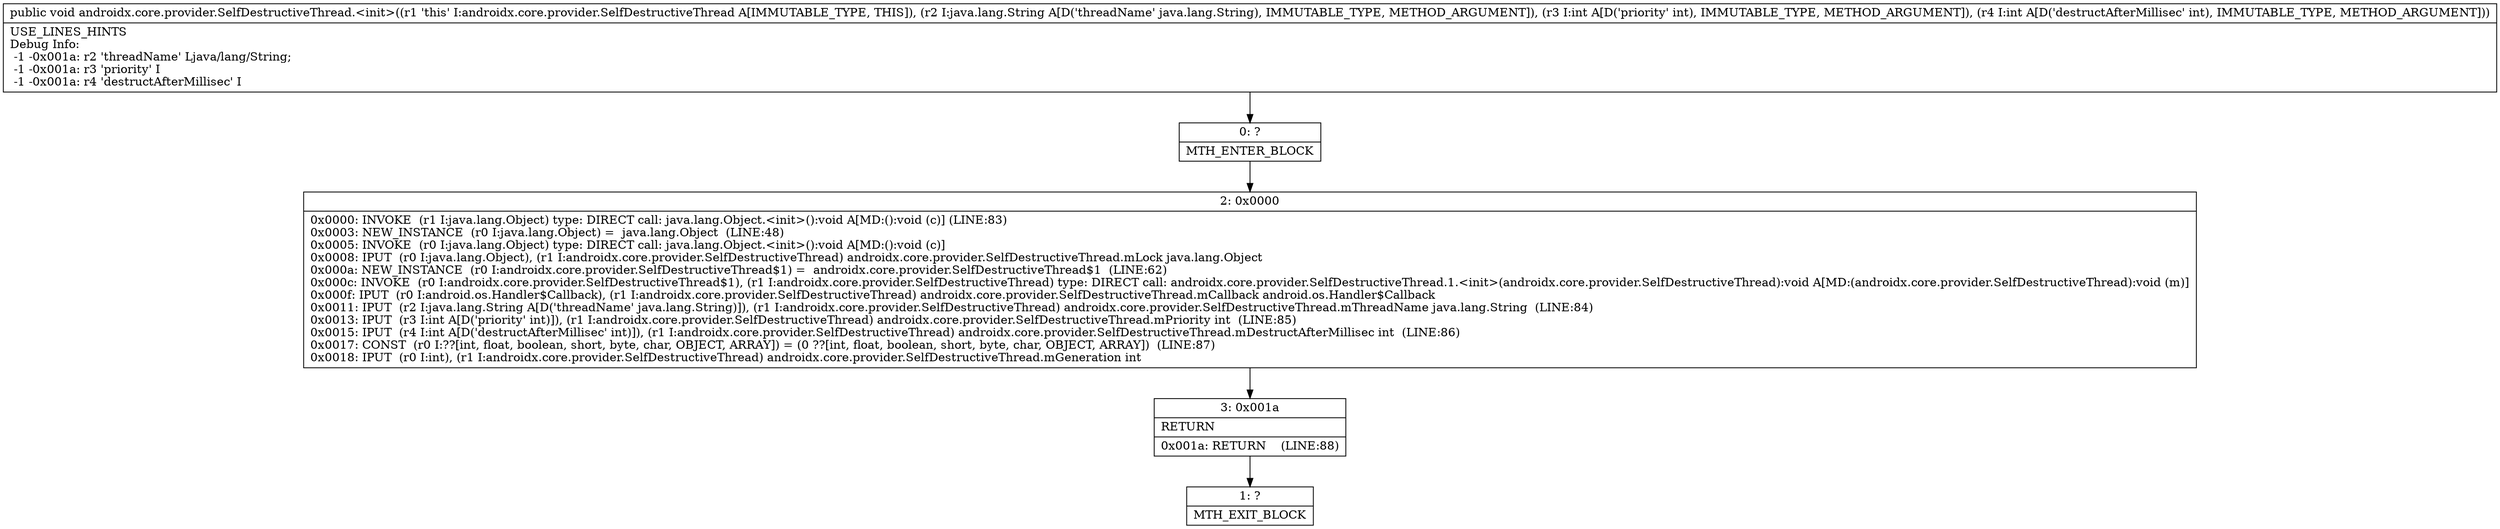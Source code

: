 digraph "CFG forandroidx.core.provider.SelfDestructiveThread.\<init\>(Ljava\/lang\/String;II)V" {
Node_0 [shape=record,label="{0\:\ ?|MTH_ENTER_BLOCK\l}"];
Node_2 [shape=record,label="{2\:\ 0x0000|0x0000: INVOKE  (r1 I:java.lang.Object) type: DIRECT call: java.lang.Object.\<init\>():void A[MD:():void (c)] (LINE:83)\l0x0003: NEW_INSTANCE  (r0 I:java.lang.Object) =  java.lang.Object  (LINE:48)\l0x0005: INVOKE  (r0 I:java.lang.Object) type: DIRECT call: java.lang.Object.\<init\>():void A[MD:():void (c)]\l0x0008: IPUT  (r0 I:java.lang.Object), (r1 I:androidx.core.provider.SelfDestructiveThread) androidx.core.provider.SelfDestructiveThread.mLock java.lang.Object \l0x000a: NEW_INSTANCE  (r0 I:androidx.core.provider.SelfDestructiveThread$1) =  androidx.core.provider.SelfDestructiveThread$1  (LINE:62)\l0x000c: INVOKE  (r0 I:androidx.core.provider.SelfDestructiveThread$1), (r1 I:androidx.core.provider.SelfDestructiveThread) type: DIRECT call: androidx.core.provider.SelfDestructiveThread.1.\<init\>(androidx.core.provider.SelfDestructiveThread):void A[MD:(androidx.core.provider.SelfDestructiveThread):void (m)]\l0x000f: IPUT  (r0 I:android.os.Handler$Callback), (r1 I:androidx.core.provider.SelfDestructiveThread) androidx.core.provider.SelfDestructiveThread.mCallback android.os.Handler$Callback \l0x0011: IPUT  (r2 I:java.lang.String A[D('threadName' java.lang.String)]), (r1 I:androidx.core.provider.SelfDestructiveThread) androidx.core.provider.SelfDestructiveThread.mThreadName java.lang.String  (LINE:84)\l0x0013: IPUT  (r3 I:int A[D('priority' int)]), (r1 I:androidx.core.provider.SelfDestructiveThread) androidx.core.provider.SelfDestructiveThread.mPriority int  (LINE:85)\l0x0015: IPUT  (r4 I:int A[D('destructAfterMillisec' int)]), (r1 I:androidx.core.provider.SelfDestructiveThread) androidx.core.provider.SelfDestructiveThread.mDestructAfterMillisec int  (LINE:86)\l0x0017: CONST  (r0 I:??[int, float, boolean, short, byte, char, OBJECT, ARRAY]) = (0 ??[int, float, boolean, short, byte, char, OBJECT, ARRAY])  (LINE:87)\l0x0018: IPUT  (r0 I:int), (r1 I:androidx.core.provider.SelfDestructiveThread) androidx.core.provider.SelfDestructiveThread.mGeneration int \l}"];
Node_3 [shape=record,label="{3\:\ 0x001a|RETURN\l|0x001a: RETURN    (LINE:88)\l}"];
Node_1 [shape=record,label="{1\:\ ?|MTH_EXIT_BLOCK\l}"];
MethodNode[shape=record,label="{public void androidx.core.provider.SelfDestructiveThread.\<init\>((r1 'this' I:androidx.core.provider.SelfDestructiveThread A[IMMUTABLE_TYPE, THIS]), (r2 I:java.lang.String A[D('threadName' java.lang.String), IMMUTABLE_TYPE, METHOD_ARGUMENT]), (r3 I:int A[D('priority' int), IMMUTABLE_TYPE, METHOD_ARGUMENT]), (r4 I:int A[D('destructAfterMillisec' int), IMMUTABLE_TYPE, METHOD_ARGUMENT]))  | USE_LINES_HINTS\lDebug Info:\l  \-1 \-0x001a: r2 'threadName' Ljava\/lang\/String;\l  \-1 \-0x001a: r3 'priority' I\l  \-1 \-0x001a: r4 'destructAfterMillisec' I\l}"];
MethodNode -> Node_0;Node_0 -> Node_2;
Node_2 -> Node_3;
Node_3 -> Node_1;
}

